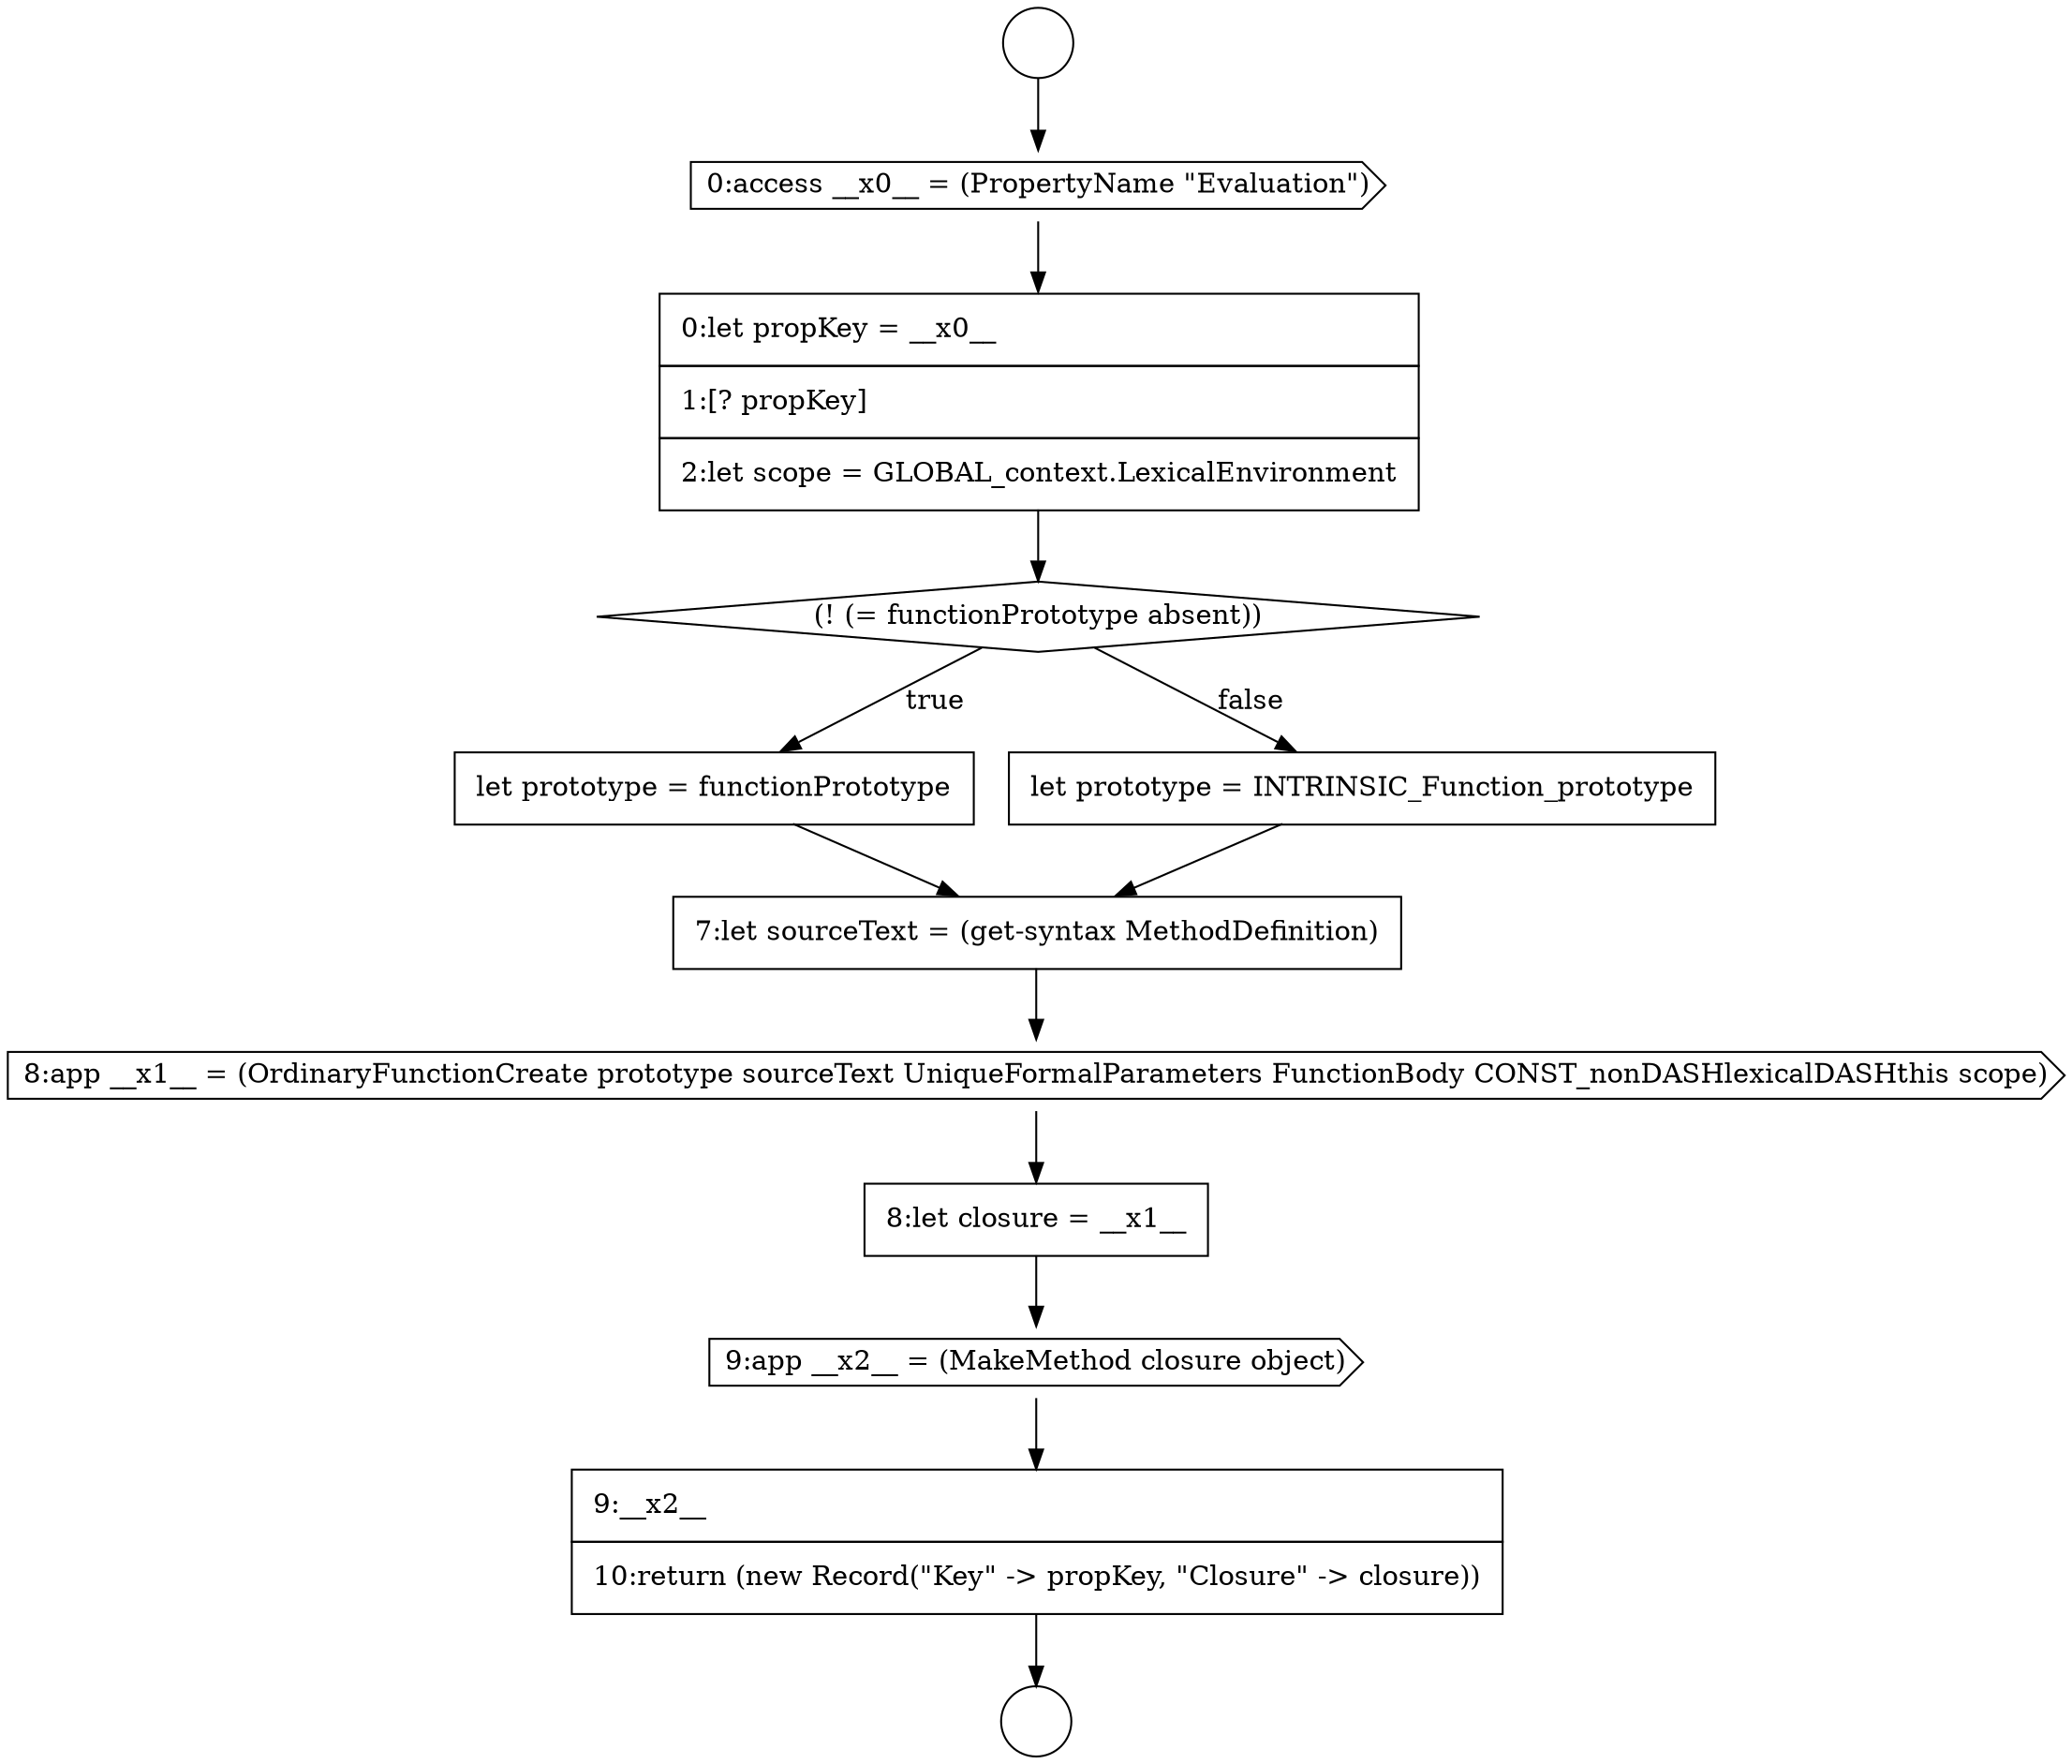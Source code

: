 digraph {
  node9388 [shape=cds, label=<<font color="black">0:access __x0__ = (PropertyName &quot;Evaluation&quot;)</font>> color="black" fillcolor="white" style=filled]
  node9391 [shape=none, margin=0, label=<<font color="black">
    <table border="0" cellborder="1" cellspacing="0" cellpadding="10">
      <tr><td align="left">let prototype = functionPrototype</td></tr>
    </table>
  </font>> color="black" fillcolor="white" style=filled]
  node9390 [shape=diamond, label=<<font color="black">(! (= functionPrototype absent))</font>> color="black" fillcolor="white" style=filled]
  node9386 [shape=circle label=" " color="black" fillcolor="white" style=filled]
  node9393 [shape=none, margin=0, label=<<font color="black">
    <table border="0" cellborder="1" cellspacing="0" cellpadding="10">
      <tr><td align="left">7:let sourceText = (get-syntax MethodDefinition)</td></tr>
    </table>
  </font>> color="black" fillcolor="white" style=filled]
  node9396 [shape=cds, label=<<font color="black">9:app __x2__ = (MakeMethod closure object)</font>> color="black" fillcolor="white" style=filled]
  node9394 [shape=cds, label=<<font color="black">8:app __x1__ = (OrdinaryFunctionCreate prototype sourceText UniqueFormalParameters FunctionBody CONST_nonDASHlexicalDASHthis scope)</font>> color="black" fillcolor="white" style=filled]
  node9397 [shape=none, margin=0, label=<<font color="black">
    <table border="0" cellborder="1" cellspacing="0" cellpadding="10">
      <tr><td align="left">9:__x2__</td></tr>
      <tr><td align="left">10:return (new Record(&quot;Key&quot; -&gt; propKey, &quot;Closure&quot; -&gt; closure))</td></tr>
    </table>
  </font>> color="black" fillcolor="white" style=filled]
  node9387 [shape=circle label=" " color="black" fillcolor="white" style=filled]
  node9392 [shape=none, margin=0, label=<<font color="black">
    <table border="0" cellborder="1" cellspacing="0" cellpadding="10">
      <tr><td align="left">let prototype = INTRINSIC_Function_prototype</td></tr>
    </table>
  </font>> color="black" fillcolor="white" style=filled]
  node9395 [shape=none, margin=0, label=<<font color="black">
    <table border="0" cellborder="1" cellspacing="0" cellpadding="10">
      <tr><td align="left">8:let closure = __x1__</td></tr>
    </table>
  </font>> color="black" fillcolor="white" style=filled]
  node9389 [shape=none, margin=0, label=<<font color="black">
    <table border="0" cellborder="1" cellspacing="0" cellpadding="10">
      <tr><td align="left">0:let propKey = __x0__</td></tr>
      <tr><td align="left">1:[? propKey]</td></tr>
      <tr><td align="left">2:let scope = GLOBAL_context.LexicalEnvironment</td></tr>
    </table>
  </font>> color="black" fillcolor="white" style=filled]
  node9395 -> node9396 [ color="black"]
  node9391 -> node9393 [ color="black"]
  node9388 -> node9389 [ color="black"]
  node9396 -> node9397 [ color="black"]
  node9390 -> node9391 [label=<<font color="black">true</font>> color="black"]
  node9390 -> node9392 [label=<<font color="black">false</font>> color="black"]
  node9393 -> node9394 [ color="black"]
  node9392 -> node9393 [ color="black"]
  node9397 -> node9387 [ color="black"]
  node9386 -> node9388 [ color="black"]
  node9389 -> node9390 [ color="black"]
  node9394 -> node9395 [ color="black"]
}

